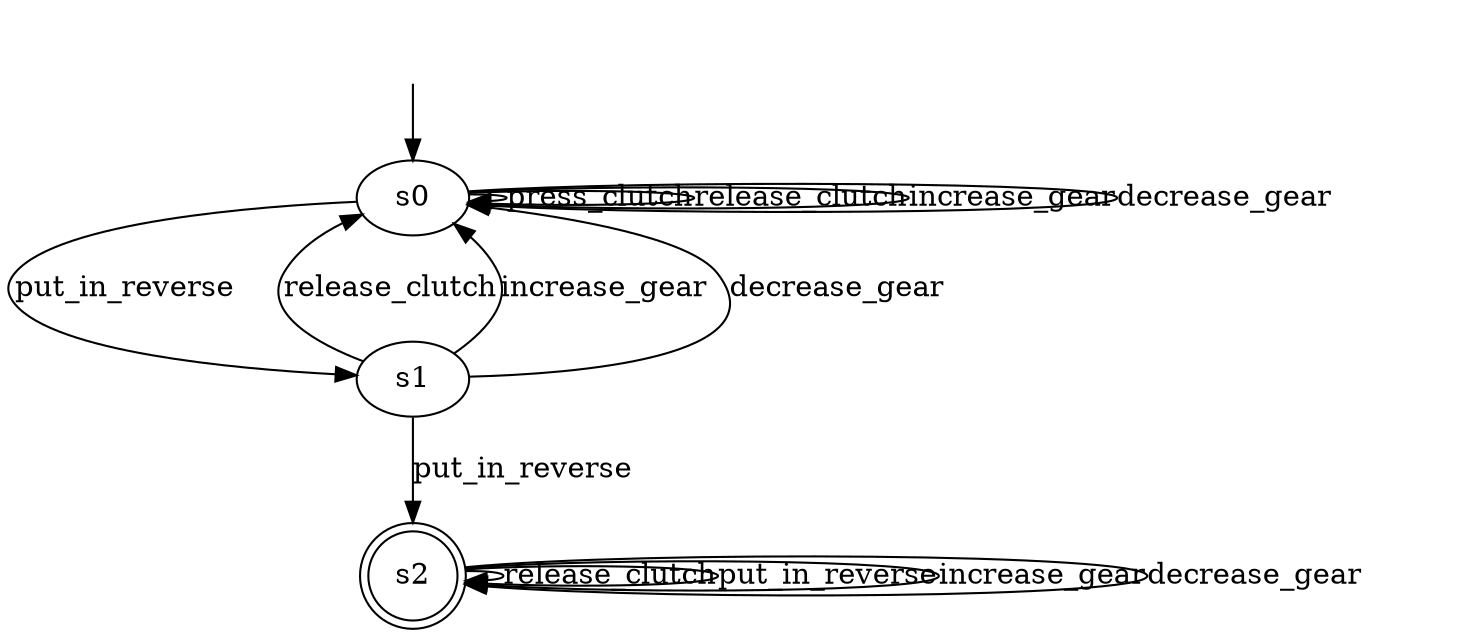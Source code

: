 digraph "output/gearbox_dfa_b" {
s0 [label=s0];
s1 [label=s1];
s2 [label=s2, shape=doublecircle];
s0 -> s0  [label=press_clutch];
s0 -> s0  [label=release_clutch];
s0 -> s1  [label=put_in_reverse];
s0 -> s0  [label=increase_gear];
s0 -> s0  [label=decrease_gear];
s1 -> s0  [label=release_clutch];
s1 -> s2  [label=put_in_reverse];
s1 -> s0  [label=increase_gear];
s1 -> s0  [label=decrease_gear];
s2 -> s2  [label=release_clutch];
s2 -> s2  [label=put_in_reverse];
s2 -> s2  [label=increase_gear];
s2 -> s2  [label=decrease_gear];
__start0 [label="", shape=none];
__start0 -> s0  [label=""];
}
